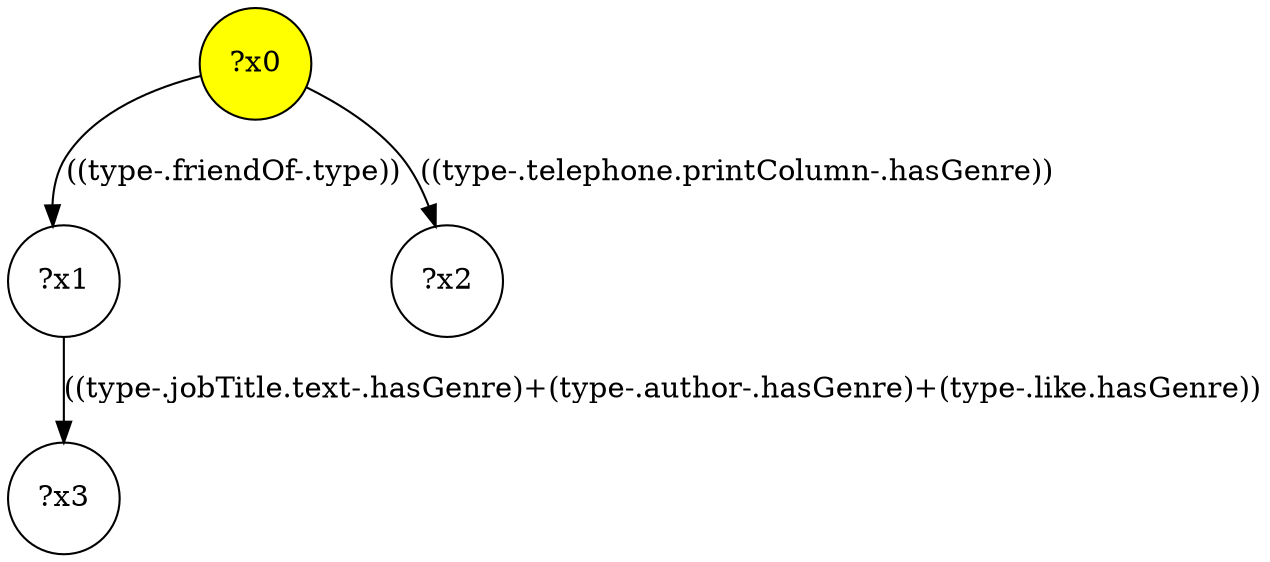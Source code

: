 digraph g {
	x0 [fillcolor="yellow", style="filled," shape=circle, label="?x0"];
	x1 [shape=circle, label="?x1"];
	x0 -> x1 [label="((type-.friendOf-.type))"];
	x2 [shape=circle, label="?x2"];
	x0 -> x2 [label="((type-.telephone.printColumn-.hasGenre))"];
	x3 [shape=circle, label="?x3"];
	x1 -> x3 [label="((type-.jobTitle.text-.hasGenre)+(type-.author-.hasGenre)+(type-.like.hasGenre))"];
}
